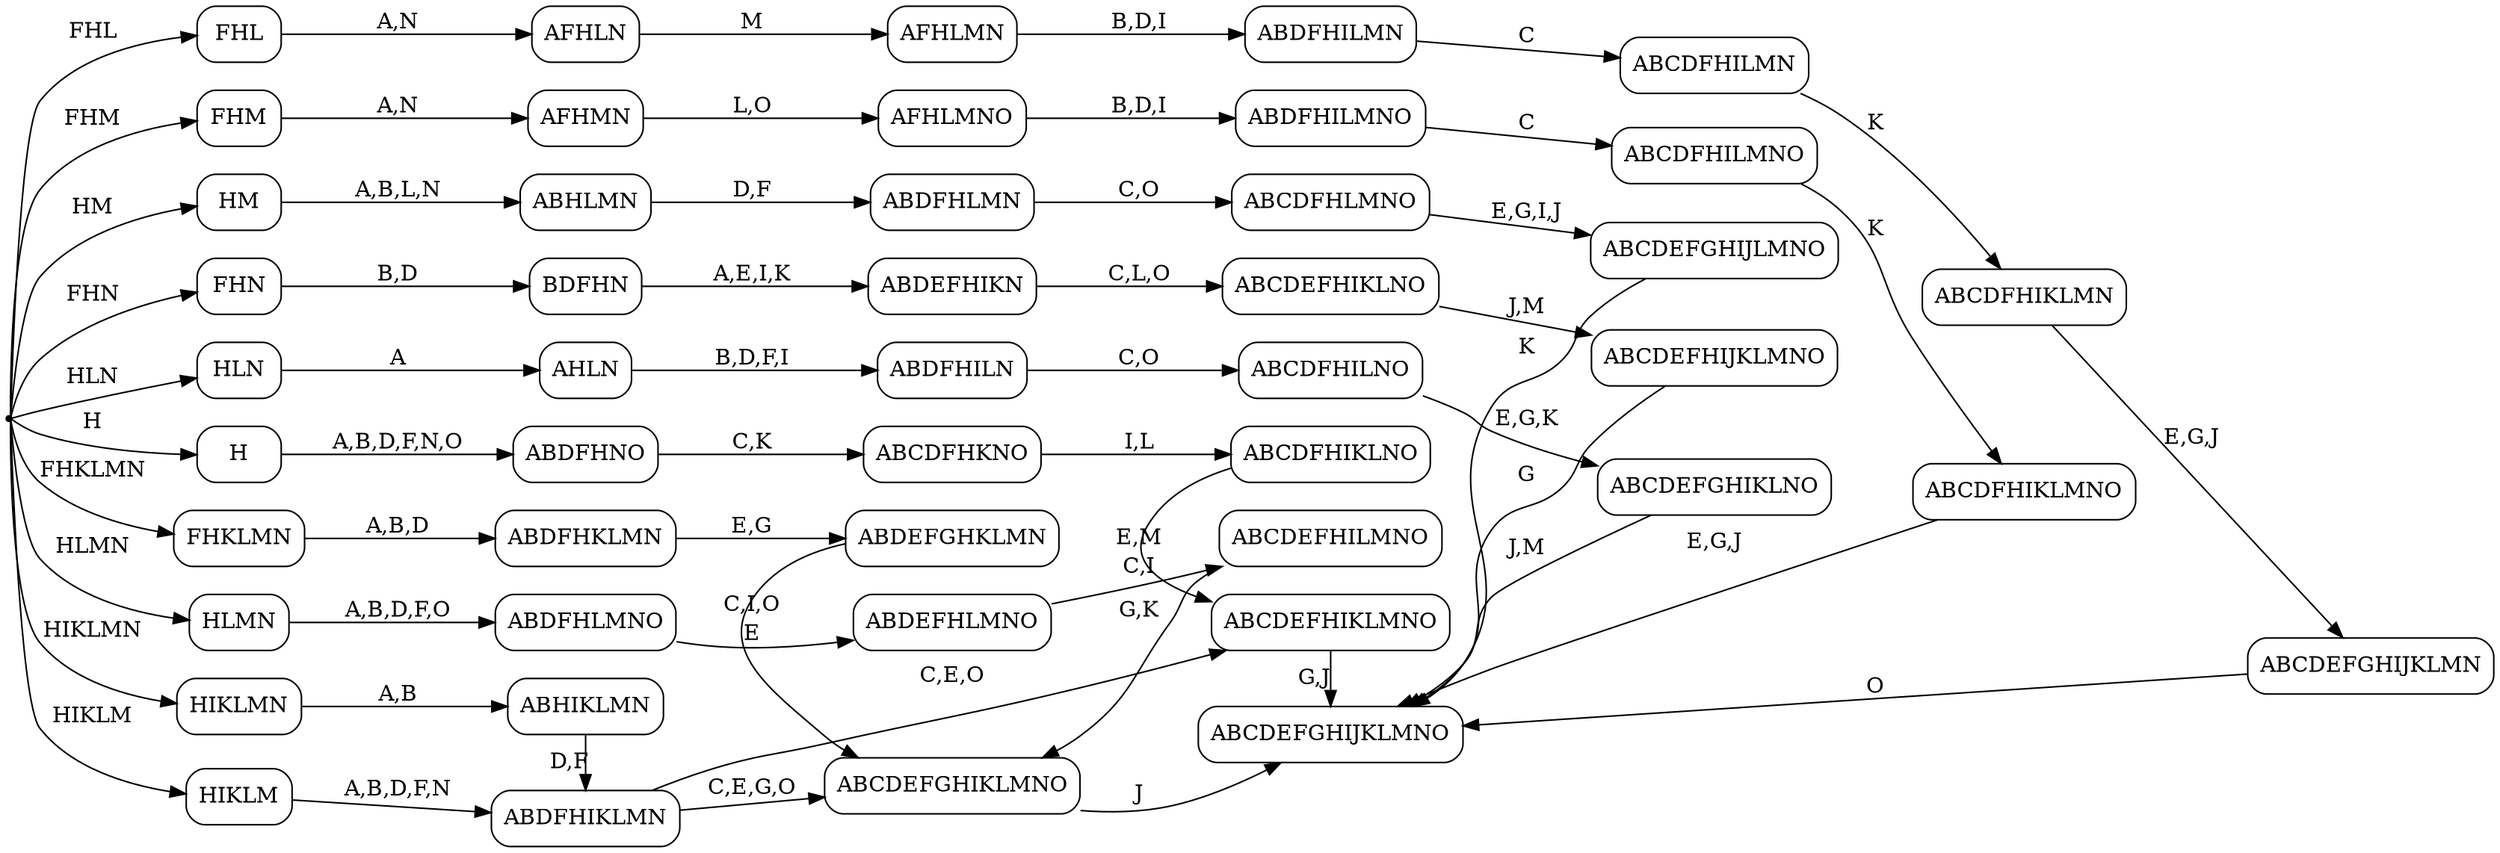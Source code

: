 digraph G { 
	rankdir=LR
	root[shape=point]
	"HIKLM"[shape = box, style=rounded]
	root -> "HIKLM"[label="HIKLM"]
	"ABDFHIKLMN"[shape = box, style=rounded]
	"HIKLM"->"ABDFHIKLMN"[label="A,B,D,F,N"]
	"ABCDEFGHIKLMNO"[shape = box, style=rounded]
	"ABDFHIKLMN"->"ABCDEFGHIKLMNO"[label="C,E,G,O"]
	"ABCDEFGHIJKLMNO"[shape = box, style=rounded]
	"ABCDEFGHIKLMNO"->"ABCDEFGHIJKLMNO"[label="J"]
	"FHKLMN"[shape = box, style=rounded]
	root -> "FHKLMN"[label="FHKLMN"]
	"ABDFHKLMN"[shape = box, style=rounded]
	"FHKLMN"->"ABDFHKLMN"[label="A,B,D"]
	"ABDEFGHKLMN"[shape = box, style=rounded]
	"ABDFHKLMN"->"ABDEFGHKLMN"[label="E,G"]
	"ABDEFGHKLMN"->"ABCDEFGHIKLMNO"[label="C,I,O"]
	"HLMN"[shape = box, style=rounded]
	root -> "HLMN"[label="HLMN"]
	"ABDFHLMNO"[shape = box, style=rounded]
	"HLMN"->"ABDFHLMNO"[label="A,B,D,F,O"]
	"ABDEFHLMNO"[shape = box, style=rounded]
	"ABDFHLMNO"->"ABDEFHLMNO"[label="E"]
	"ABCDEFHILMNO"[shape = box, style=rounded]
	"ABDEFHLMNO"->"ABCDEFHILMNO"[label="C,I"]
	"ABCDEFHILMNO"->"ABCDEFGHIKLMNO"[label="G,K"]
	"HIKLMN"[shape = box, style=rounded]
	root -> "HIKLMN"[label="HIKLMN"]
	"ABHIKLMN"[shape = box, style=rounded]
	"HIKLMN"->"ABHIKLMN"[label="A,B"]
	"ABHIKLMN"->"ABDFHIKLMN"[label="D,F"]
	"ABCDEFHIKLMNO"[shape = box, style=rounded]
	"ABDFHIKLMN"->"ABCDEFHIKLMNO"[label="C,E,O"]
	"ABCDEFHIKLMNO"->"ABCDEFGHIJKLMNO"[label="G,J"]
	"HM"[shape = box, style=rounded]
	root -> "HM"[label="HM"]
	"ABHLMN"[shape = box, style=rounded]
	"HM"->"ABHLMN"[label="A,B,L,N"]
	"ABDFHLMN"[shape = box, style=rounded]
	"ABHLMN"->"ABDFHLMN"[label="D,F"]
	"ABCDFHLMNO"[shape = box, style=rounded]
	"ABDFHLMN"->"ABCDFHLMNO"[label="C,O"]
	"ABCDEFGHIJLMNO"[shape = box, style=rounded]
	"ABCDFHLMNO"->"ABCDEFGHIJLMNO"[label="E,G,I,J"]
	"ABCDEFGHIJLMNO"->"ABCDEFGHIJKLMNO"[label="K"]
	"H"[shape = box, style=rounded]
	root -> "H"[label="H"]
	"ABDFHNO"[shape = box, style=rounded]
	"H"->"ABDFHNO"[label="A,B,D,F,N,O"]
	"ABCDFHKNO"[shape = box, style=rounded]
	"ABDFHNO"->"ABCDFHKNO"[label="C,K"]
	"ABCDFHIKLNO"[shape = box, style=rounded]
	"ABCDFHKNO"->"ABCDFHIKLNO"[label="I,L"]
	"ABCDFHIKLNO"->"ABCDEFHIKLMNO"[label="E,M"]
	"FHN"[shape = box, style=rounded]
	root -> "FHN"[label="FHN"]
	"BDFHN"[shape = box, style=rounded]
	"FHN"->"BDFHN"[label="B,D"]
	"ABDEFHIKN"[shape = box, style=rounded]
	"BDFHN"->"ABDEFHIKN"[label="A,E,I,K"]
	"ABCDEFHIKLNO"[shape = box, style=rounded]
	"ABDEFHIKN"->"ABCDEFHIKLNO"[label="C,L,O"]
	"ABCDEFHIJKLMNO"[shape = box, style=rounded]
	"ABCDEFHIKLNO"->"ABCDEFHIJKLMNO"[label="J,M"]
	"ABCDEFHIJKLMNO"->"ABCDEFGHIJKLMNO"[label="G"]
	"HLN"[shape = box, style=rounded]
	root -> "HLN"[label="HLN"]
	"AHLN"[shape = box, style=rounded]
	"HLN"->"AHLN"[label="A"]
	"ABDFHILN"[shape = box, style=rounded]
	"AHLN"->"ABDFHILN"[label="B,D,F,I"]
	"ABCDFHILNO"[shape = box, style=rounded]
	"ABDFHILN"->"ABCDFHILNO"[label="C,O"]
	"ABCDEFGHIKLNO"[shape = box, style=rounded]
	"ABCDFHILNO"->"ABCDEFGHIKLNO"[label="E,G,K"]
	"ABCDEFGHIKLNO"->"ABCDEFGHIJKLMNO"[label="J,M"]
	"FHM"[shape = box, style=rounded]
	root -> "FHM"[label="FHM"]
	"AFHMN"[shape = box, style=rounded]
	"FHM"->"AFHMN"[label="A,N"]
	"AFHLMNO"[shape = box, style=rounded]
	"AFHMN"->"AFHLMNO"[label="L,O"]
	"ABDFHILMNO"[shape = box, style=rounded]
	"AFHLMNO"->"ABDFHILMNO"[label="B,D,I"]
	"ABCDFHILMNO"[shape = box, style=rounded]
	"ABDFHILMNO"->"ABCDFHILMNO"[label="C"]
	"ABCDFHIKLMNO"[shape = box, style=rounded]
	"ABCDFHILMNO"->"ABCDFHIKLMNO"[label="K"]
	"ABCDFHIKLMNO"->"ABCDEFGHIJKLMNO"[label="E,G,J"]
	"FHL"[shape = box, style=rounded]
	root -> "FHL"[label="FHL"]
	"AFHLN"[shape = box, style=rounded]
	"FHL"->"AFHLN"[label="A,N"]
	"AFHLMN"[shape = box, style=rounded]
	"AFHLN"->"AFHLMN"[label="M"]
	"ABDFHILMN"[shape = box, style=rounded]
	"AFHLMN"->"ABDFHILMN"[label="B,D,I"]
	"ABCDFHILMN"[shape = box, style=rounded]
	"ABDFHILMN"->"ABCDFHILMN"[label="C"]
	"ABCDFHIKLMN"[shape = box, style=rounded]
	"ABCDFHILMN"->"ABCDFHIKLMN"[label="K"]
	"ABCDEFGHIJKLMN"[shape = box, style=rounded]
	"ABCDFHIKLMN"->"ABCDEFGHIJKLMN"[label="E,G,J"]
	"ABCDEFGHIJKLMN"->"ABCDEFGHIJKLMNO"[label="O"]
	{ rank=same "HIKLM" "FHKLMN" "HLMN" "HIKLMN" "HM" "FHN" "HLN" "FHM" "FHL" }
	{ rank=same "H" }
	{ rank=same "ABDFHIKLMN" "ABDFHKLMN" "ABDFHLMNO" "ABHIKLMN" "ABHLMN" "ABDFHNO" "BDFHN" "AHLN" "AFHMN" "AFHLN" }
	{ rank=same "ABCDEFGHIKLMNO" "ABDEFGHKLMN" "ABDEFHLMNO" "ABDFHLMN" "ABCDFHKNO" "ABDEFHIKN" "ABDFHILN" "AFHLMNO" "AFHLMN" }
	{ rank=same "ABCDEFGHIJKLMNO" "ABCDEFHILMNO" "ABCDEFHIKLMNO" "ABCDFHLMNO" "ABCDFHIKLNO" "ABCDEFHIKLNO" "ABCDFHILNO" "ABDFHILMNO" "ABDFHILMN" }
	{ rank=same "ABCDEFGHIJLMNO" "ABCDEFHIJKLMNO" "ABCDEFGHIKLNO" "ABCDFHILMNO" "ABCDFHILMN" }
	{ rank=same "ABCDFHIKLMNO" "ABCDFHIKLMN" }
	{ rank=same "ABCDEFGHIJKLMN" }
}